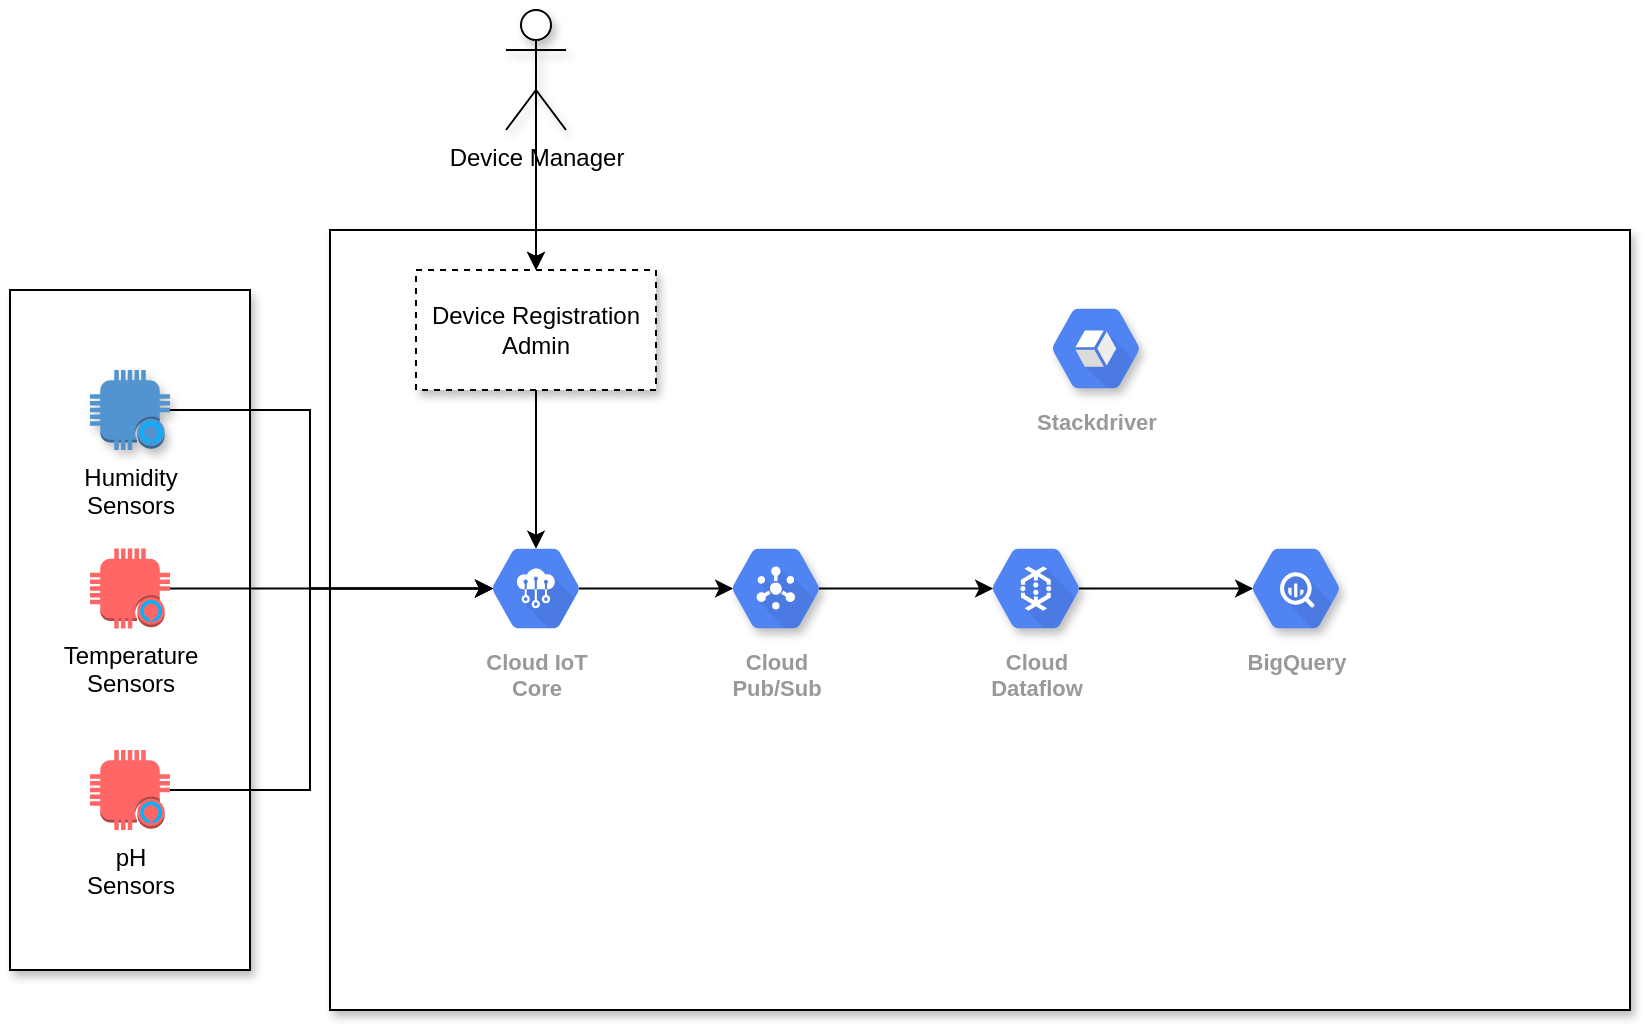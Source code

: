 <mxfile version="13.8.3" type="github">
  <diagram id="6YZgfYD54lgICNXOSClO" name="Page-1">
    <mxGraphModel dx="1896" dy="1713" grid="1" gridSize="10" guides="1" tooltips="1" connect="1" arrows="1" fold="1" page="1" pageScale="1" pageWidth="850" pageHeight="1100" math="0" shadow="0">
      <root>
        <mxCell id="0" />
        <mxCell id="1" parent="0" />
        <mxCell id="LUAZlB9GY4TvRt2_GT7k-19" value="" style="rounded=0;whiteSpace=wrap;html=1;shadow=1;fillColor=#ffffff;" parent="1" vertex="1">
          <mxGeometry x="150" y="80" width="650" height="390" as="geometry" />
        </mxCell>
        <mxCell id="LUAZlB9GY4TvRt2_GT7k-15" value="" style="rounded=0;whiteSpace=wrap;html=1;shadow=1;fillColor=#ffffff;" parent="1" vertex="1">
          <mxGeometry x="-10" y="110" width="120" height="340" as="geometry" />
        </mxCell>
        <mxCell id="aIGsuu7PZGqgF0DpAvw9-4" style="edgeStyle=orthogonalEdgeStyle;rounded=0;orthogonalLoop=1;jettySize=auto;html=1;exitX=0.825;exitY=0.5;exitDx=0;exitDy=0;exitPerimeter=0;entryX=0.175;entryY=0.5;entryDx=0;entryDy=0;entryPerimeter=0;" edge="1" parent="1" source="LUAZlB9GY4TvRt2_GT7k-1" target="aIGsuu7PZGqgF0DpAvw9-3">
          <mxGeometry relative="1" as="geometry" />
        </mxCell>
        <mxCell id="LUAZlB9GY4TvRt2_GT7k-1" value="Cloud IoT&#xa;Core" style="html=1;fillColor=#5184F3;strokeColor=none;verticalAlign=top;labelPosition=center;verticalLabelPosition=bottom;align=center;spacingTop=-6;fontSize=11;fontStyle=1;fontColor=#999999;shape=mxgraph.gcp2.hexIcon;prIcon=cloud_iot_core" parent="1" vertex="1">
          <mxGeometry x="220" y="230" width="66" height="58.5" as="geometry" />
        </mxCell>
        <mxCell id="LUAZlB9GY4TvRt2_GT7k-16" style="edgeStyle=orthogonalEdgeStyle;rounded=0;orthogonalLoop=1;jettySize=auto;html=1;exitX=1;exitY=0.5;exitDx=0;exitDy=0;exitPerimeter=0;entryX=0.175;entryY=0.5;entryDx=0;entryDy=0;entryPerimeter=0;" parent="1" source="LUAZlB9GY4TvRt2_GT7k-2" target="LUAZlB9GY4TvRt2_GT7k-1" edge="1">
          <mxGeometry relative="1" as="geometry">
            <Array as="points">
              <mxPoint x="140" y="170" />
              <mxPoint x="140" y="259" />
            </Array>
          </mxGeometry>
        </mxCell>
        <mxCell id="LUAZlB9GY4TvRt2_GT7k-2" value="&lt;div&gt;Humidity&lt;/div&gt;&lt;div&gt;Sensors&lt;br&gt;&lt;/div&gt;" style="outlineConnect=0;dashed=0;verticalLabelPosition=bottom;verticalAlign=top;align=center;html=1;shape=mxgraph.aws3.alexa_enabled_device;fillColor=#5294CF;gradientColor=none;shadow=1;" parent="1" vertex="1">
          <mxGeometry x="30" y="150" width="40" height="40" as="geometry" />
        </mxCell>
        <mxCell id="LUAZlB9GY4TvRt2_GT7k-17" style="edgeStyle=orthogonalEdgeStyle;rounded=0;orthogonalLoop=1;jettySize=auto;html=1;exitX=1;exitY=0.5;exitDx=0;exitDy=0;exitPerimeter=0;entryX=0.175;entryY=0.5;entryDx=0;entryDy=0;entryPerimeter=0;" parent="1" source="LUAZlB9GY4TvRt2_GT7k-4" target="LUAZlB9GY4TvRt2_GT7k-1" edge="1">
          <mxGeometry relative="1" as="geometry" />
        </mxCell>
        <mxCell id="LUAZlB9GY4TvRt2_GT7k-4" value="Temperature&lt;div&gt;Sensors&lt;br&gt;&lt;/div&gt;" style="outlineConnect=0;dashed=0;verticalLabelPosition=bottom;verticalAlign=top;align=center;html=1;shape=mxgraph.aws3.alexa_enabled_device;gradientColor=none;fillColor=#FF6666;" parent="1" vertex="1">
          <mxGeometry x="30" y="239.25" width="40" height="40" as="geometry" />
        </mxCell>
        <mxCell id="LUAZlB9GY4TvRt2_GT7k-18" style="edgeStyle=orthogonalEdgeStyle;rounded=0;orthogonalLoop=1;jettySize=auto;html=1;exitX=1;exitY=0.5;exitDx=0;exitDy=0;exitPerimeter=0;entryX=0.175;entryY=0.5;entryDx=0;entryDy=0;entryPerimeter=0;" parent="1" source="LUAZlB9GY4TvRt2_GT7k-6" target="LUAZlB9GY4TvRt2_GT7k-1" edge="1">
          <mxGeometry relative="1" as="geometry">
            <Array as="points">
              <mxPoint x="140" y="360" />
              <mxPoint x="140" y="259" />
            </Array>
          </mxGeometry>
        </mxCell>
        <mxCell id="LUAZlB9GY4TvRt2_GT7k-6" value="pH&lt;div&gt;Sensors&lt;br&gt;&lt;/div&gt;" style="outlineConnect=0;dashed=0;verticalLabelPosition=bottom;verticalAlign=top;align=center;html=1;shape=mxgraph.aws3.alexa_enabled_device;gradientColor=none;fillColor=#FF6666;" parent="1" vertex="1">
          <mxGeometry x="30" y="340" width="40" height="40" as="geometry" />
        </mxCell>
        <mxCell id="LUAZlB9GY4TvRt2_GT7k-20" style="edgeStyle=orthogonalEdgeStyle;rounded=0;orthogonalLoop=1;jettySize=auto;html=1;exitX=0.5;exitY=1;exitDx=0;exitDy=0;entryX=0.5;entryY=0.16;entryDx=0;entryDy=0;entryPerimeter=0;" parent="1" source="LUAZlB9GY4TvRt2_GT7k-12" target="LUAZlB9GY4TvRt2_GT7k-1" edge="1">
          <mxGeometry relative="1" as="geometry" />
        </mxCell>
        <mxCell id="LUAZlB9GY4TvRt2_GT7k-12" value="Device Registration Admin" style="rounded=0;whiteSpace=wrap;html=1;shadow=1;dashed=1;" parent="1" vertex="1">
          <mxGeometry x="193" y="100" width="120" height="60" as="geometry" />
        </mxCell>
        <mxCell id="LUAZlB9GY4TvRt2_GT7k-21" style="edgeStyle=orthogonalEdgeStyle;rounded=0;orthogonalLoop=1;jettySize=auto;html=1;exitX=0.5;exitY=0.5;exitDx=0;exitDy=0;exitPerimeter=0;" parent="1" source="LUAZlB9GY4TvRt2_GT7k-13" target="LUAZlB9GY4TvRt2_GT7k-12" edge="1">
          <mxGeometry relative="1" as="geometry" />
        </mxCell>
        <mxCell id="LUAZlB9GY4TvRt2_GT7k-22" value="" style="edgeStyle=orthogonalEdgeStyle;rounded=0;orthogonalLoop=1;jettySize=auto;html=1;" parent="1" source="LUAZlB9GY4TvRt2_GT7k-13" target="LUAZlB9GY4TvRt2_GT7k-12" edge="1">
          <mxGeometry relative="1" as="geometry" />
        </mxCell>
        <mxCell id="LUAZlB9GY4TvRt2_GT7k-13" value="Device Manager" style="shape=umlActor;verticalLabelPosition=bottom;verticalAlign=top;html=1;outlineConnect=0;shadow=1;fillColor=#ffffff;" parent="1" vertex="1">
          <mxGeometry x="238" y="-30" width="30" height="60" as="geometry" />
        </mxCell>
        <mxCell id="aIGsuu7PZGqgF0DpAvw9-1" value="BigQuery" style="html=1;fillColor=#5184F3;strokeColor=none;verticalAlign=top;labelPosition=center;verticalLabelPosition=bottom;align=center;spacingTop=-6;fontSize=11;fontStyle=1;fontColor=#999999;shape=mxgraph.gcp2.hexIcon;prIcon=bigquery;shadow=1;dashed=1;" vertex="1" parent="1">
          <mxGeometry x="600" y="230" width="66" height="58.5" as="geometry" />
        </mxCell>
        <mxCell id="aIGsuu7PZGqgF0DpAvw9-6" style="edgeStyle=orthogonalEdgeStyle;rounded=0;orthogonalLoop=1;jettySize=auto;html=1;exitX=0.825;exitY=0.5;exitDx=0;exitDy=0;exitPerimeter=0;entryX=0.175;entryY=0.5;entryDx=0;entryDy=0;entryPerimeter=0;" edge="1" parent="1" source="aIGsuu7PZGqgF0DpAvw9-2" target="aIGsuu7PZGqgF0DpAvw9-1">
          <mxGeometry relative="1" as="geometry" />
        </mxCell>
        <mxCell id="aIGsuu7PZGqgF0DpAvw9-2" value="Cloud&#xa;Dataflow" style="html=1;fillColor=#5184F3;strokeColor=none;verticalAlign=top;labelPosition=center;verticalLabelPosition=bottom;align=center;spacingTop=-6;fontSize=11;fontStyle=1;fontColor=#999999;shape=mxgraph.gcp2.hexIcon;prIcon=cloud_dataflow;shadow=1;dashed=1;" vertex="1" parent="1">
          <mxGeometry x="470" y="230" width="66" height="58.5" as="geometry" />
        </mxCell>
        <mxCell id="aIGsuu7PZGqgF0DpAvw9-5" style="edgeStyle=orthogonalEdgeStyle;rounded=0;orthogonalLoop=1;jettySize=auto;html=1;exitX=0.825;exitY=0.5;exitDx=0;exitDy=0;exitPerimeter=0;entryX=0.175;entryY=0.5;entryDx=0;entryDy=0;entryPerimeter=0;" edge="1" parent="1" source="aIGsuu7PZGqgF0DpAvw9-3" target="aIGsuu7PZGqgF0DpAvw9-2">
          <mxGeometry relative="1" as="geometry" />
        </mxCell>
        <mxCell id="aIGsuu7PZGqgF0DpAvw9-3" value="Cloud&#xa;Pub/Sub" style="html=1;fillColor=#5184F3;strokeColor=none;verticalAlign=top;labelPosition=center;verticalLabelPosition=bottom;align=center;spacingTop=-6;fontSize=11;fontStyle=1;fontColor=#999999;shape=mxgraph.gcp2.hexIcon;prIcon=cloud_pubsub;shadow=1;dashed=1;" vertex="1" parent="1">
          <mxGeometry x="340" y="230" width="66" height="58.5" as="geometry" />
        </mxCell>
        <mxCell id="aIGsuu7PZGqgF0DpAvw9-7" value="Stackdriver" style="html=1;fillColor=#5184F3;strokeColor=none;verticalAlign=top;labelPosition=center;verticalLabelPosition=bottom;align=center;spacingTop=-6;fontSize=11;fontStyle=1;fontColor=#999999;shape=mxgraph.gcp2.hexIcon;prIcon=stackdriver;shadow=1;dashed=1;" vertex="1" parent="1">
          <mxGeometry x="500" y="110" width="66" height="58.5" as="geometry" />
        </mxCell>
      </root>
    </mxGraphModel>
  </diagram>
</mxfile>
